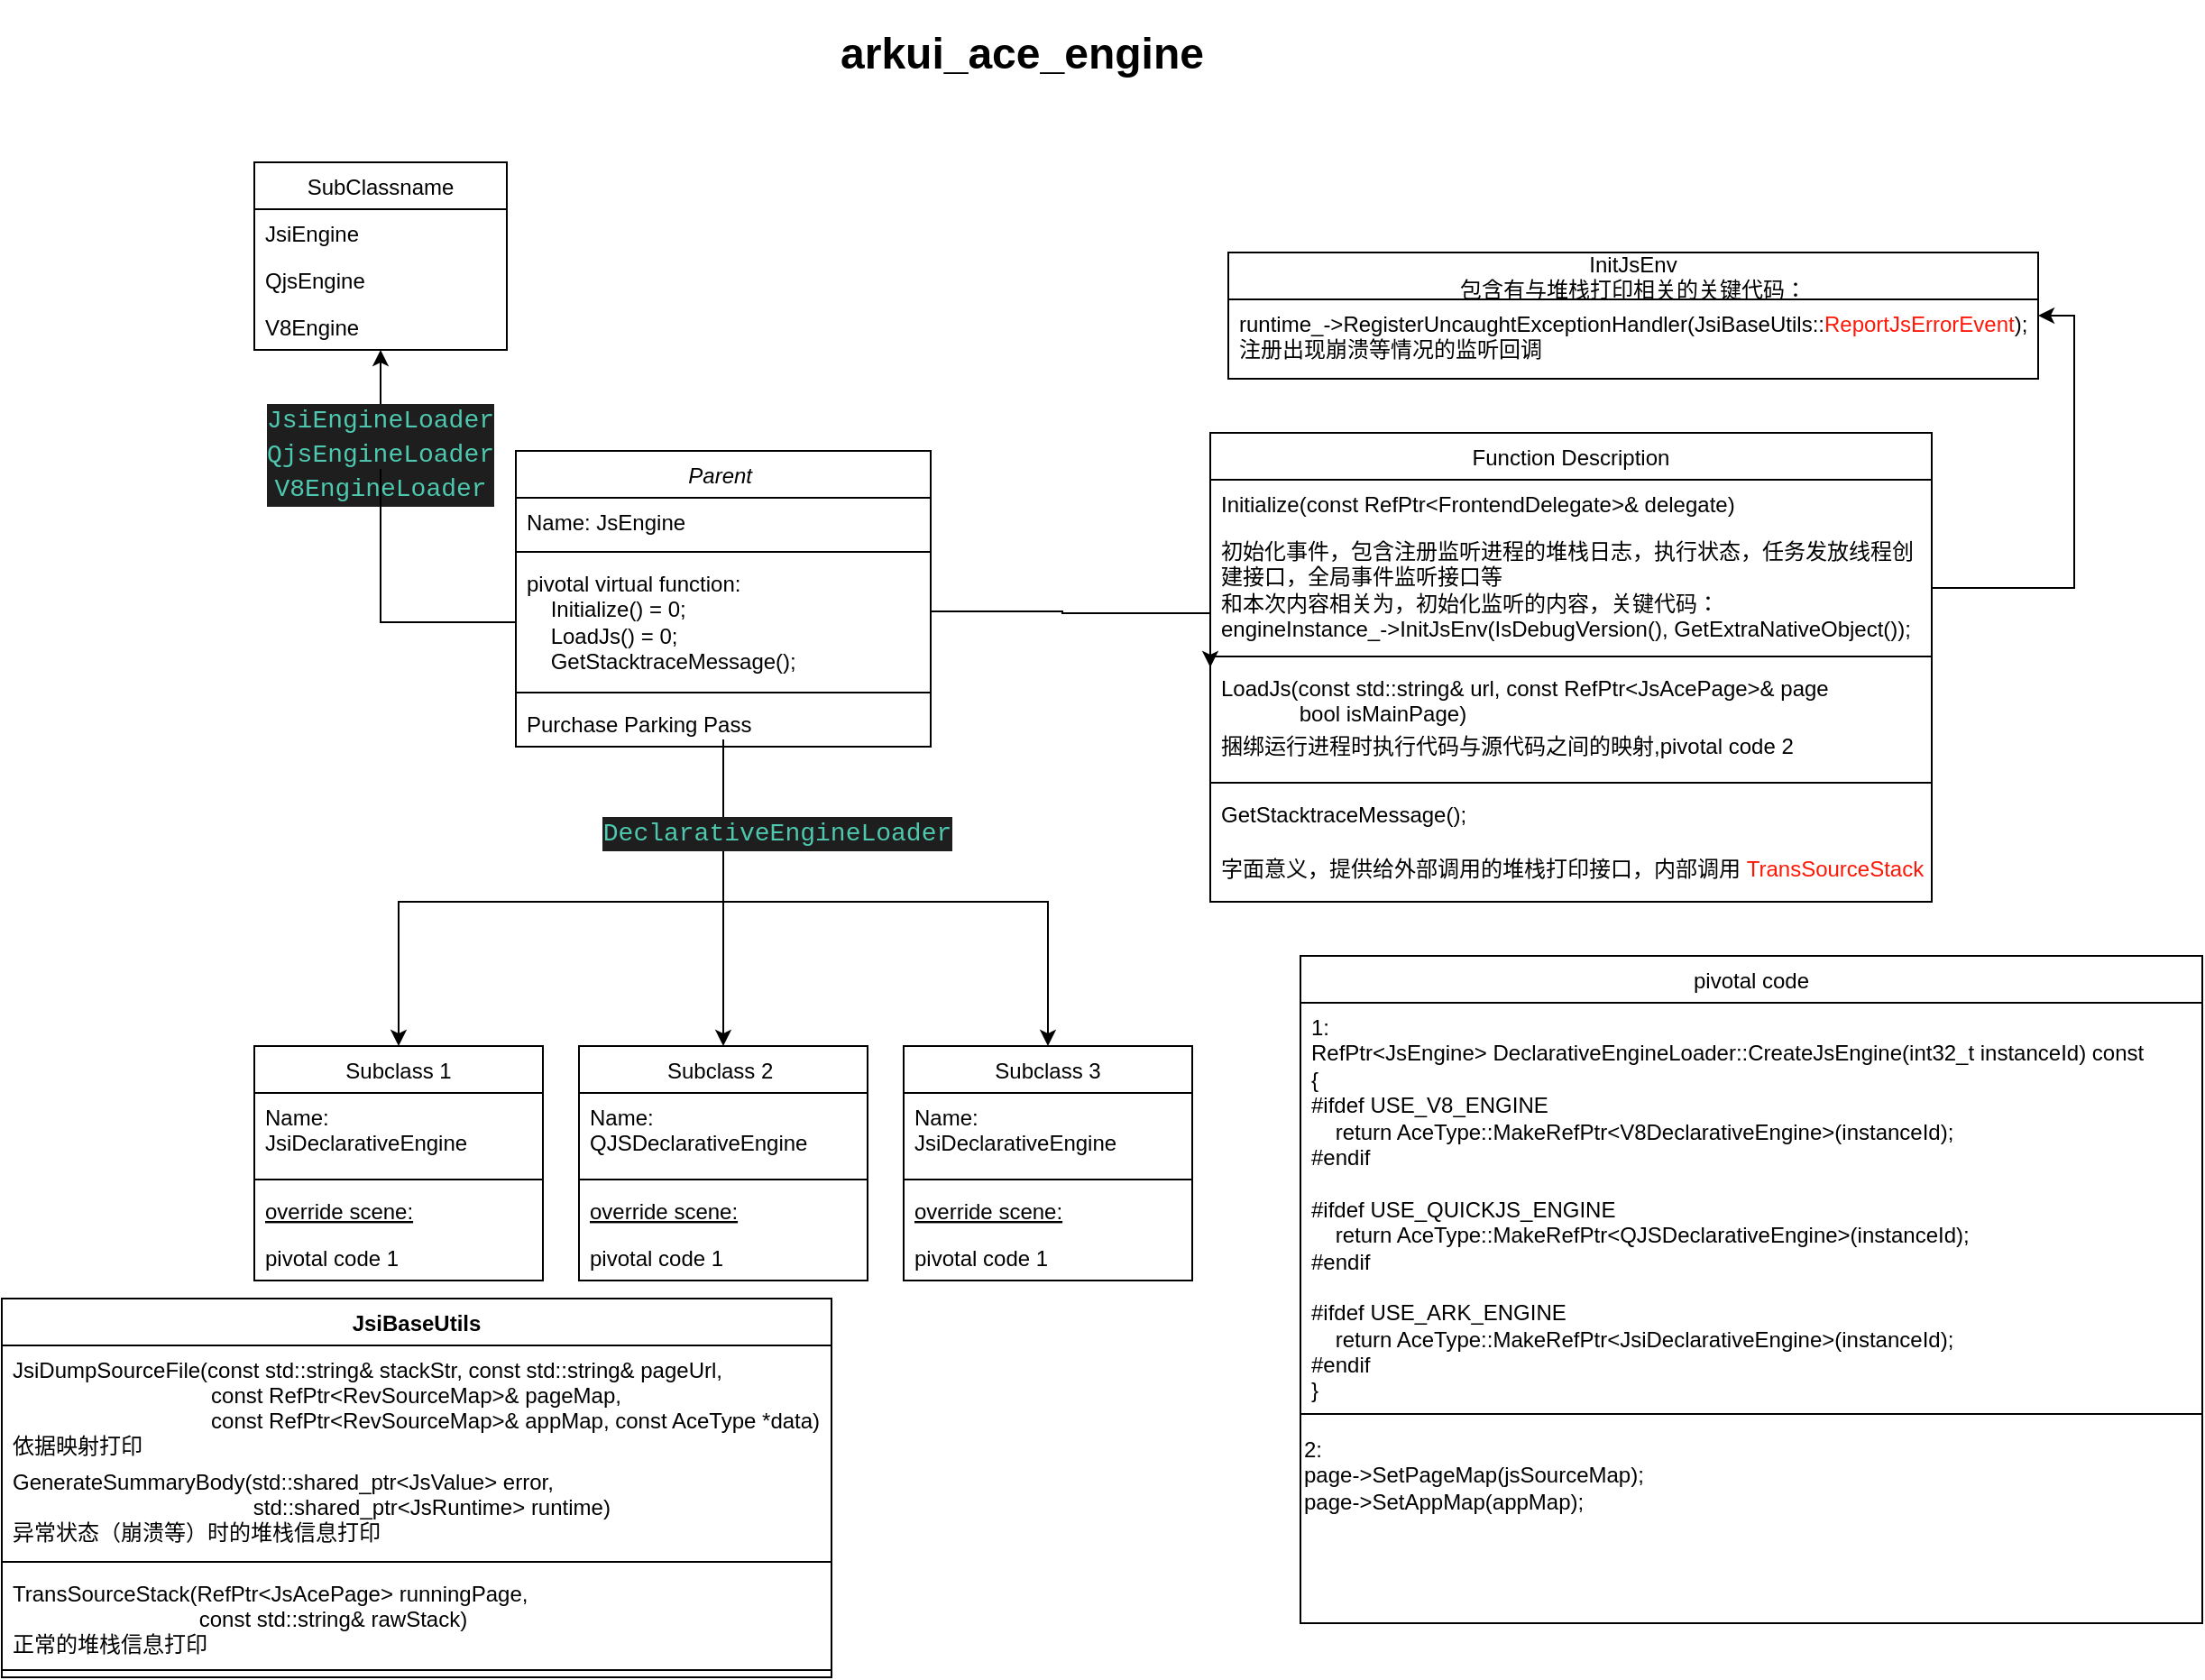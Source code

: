 <mxfile version="20.1.2" type="github" pages="2">
  <diagram id="C5RBs43oDa-KdzZeNtuy" name="Page-1">
    <mxGraphModel dx="1360" dy="802" grid="1" gridSize="10" guides="1" tooltips="1" connect="1" arrows="1" fold="1" page="1" pageScale="1" pageWidth="827" pageHeight="1169" background="none" math="0" shadow="0">
      <root>
        <mxCell id="WIyWlLk6GJQsqaUBKTNV-0" />
        <mxCell id="WIyWlLk6GJQsqaUBKTNV-1" parent="WIyWlLk6GJQsqaUBKTNV-0" />
        <mxCell id="IO2iFSCvqAnWVY3sA_fM-19" style="edgeStyle=orthogonalEdgeStyle;rounded=0;orthogonalLoop=1;jettySize=auto;html=1;exitX=0.5;exitY=1;exitDx=0;exitDy=0;" parent="WIyWlLk6GJQsqaUBKTNV-1" source="zkfFHV4jXpPFQw0GAbJ--0" target="IO2iFSCvqAnWVY3sA_fM-6" edge="1">
          <mxGeometry relative="1" as="geometry">
            <Array as="points">
              <mxPoint x="440" y="630" />
            </Array>
          </mxGeometry>
        </mxCell>
        <mxCell id="IO2iFSCvqAnWVY3sA_fM-20" style="edgeStyle=orthogonalEdgeStyle;rounded=0;orthogonalLoop=1;jettySize=auto;html=1;exitX=0.5;exitY=1;exitDx=0;exitDy=0;entryX=0.5;entryY=0;entryDx=0;entryDy=0;" parent="WIyWlLk6GJQsqaUBKTNV-1" source="zkfFHV4jXpPFQw0GAbJ--0" target="IO2iFSCvqAnWVY3sA_fM-12" edge="1">
          <mxGeometry relative="1" as="geometry">
            <Array as="points">
              <mxPoint x="440" y="720" />
              <mxPoint x="620" y="720" />
            </Array>
          </mxGeometry>
        </mxCell>
        <mxCell id="IO2iFSCvqAnWVY3sA_fM-38" style="edgeStyle=orthogonalEdgeStyle;rounded=0;orthogonalLoop=1;jettySize=auto;html=1;exitX=0.5;exitY=1;exitDx=0;exitDy=0;" parent="WIyWlLk6GJQsqaUBKTNV-1" source="zkfFHV4jXpPFQw0GAbJ--0" target="IO2iFSCvqAnWVY3sA_fM-0" edge="1">
          <mxGeometry relative="1" as="geometry">
            <Array as="points">
              <mxPoint x="440" y="720" />
              <mxPoint x="260" y="720" />
            </Array>
          </mxGeometry>
        </mxCell>
        <mxCell id="zkfFHV4jXpPFQw0GAbJ--0" value="Parent " style="swimlane;fontStyle=2;align=center;verticalAlign=top;childLayout=stackLayout;horizontal=1;startSize=26;horizontalStack=0;resizeParent=1;resizeLast=0;collapsible=1;marginBottom=0;rounded=0;shadow=0;strokeWidth=1;" parent="WIyWlLk6GJQsqaUBKTNV-1" vertex="1">
          <mxGeometry x="325" y="470" width="230" height="164" as="geometry">
            <mxRectangle x="230" y="140" width="160" height="26" as="alternateBounds" />
          </mxGeometry>
        </mxCell>
        <mxCell id="zkfFHV4jXpPFQw0GAbJ--1" value="Name: JsEngine" style="text;align=left;verticalAlign=top;spacingLeft=4;spacingRight=4;overflow=hidden;rotatable=0;points=[[0,0.5],[1,0.5]];portConstraint=eastwest;" parent="zkfFHV4jXpPFQw0GAbJ--0" vertex="1">
          <mxGeometry y="26" width="230" height="26" as="geometry" />
        </mxCell>
        <mxCell id="IO2iFSCvqAnWVY3sA_fM-24" value="" style="line;html=1;strokeWidth=1;align=left;verticalAlign=middle;spacingTop=-1;spacingLeft=3;spacingRight=3;rotatable=0;labelPosition=right;points=[];portConstraint=eastwest;" parent="zkfFHV4jXpPFQw0GAbJ--0" vertex="1">
          <mxGeometry y="52" width="230" height="8" as="geometry" />
        </mxCell>
        <mxCell id="zkfFHV4jXpPFQw0GAbJ--2" value="pivotal virtual function:&lt;br&gt;&amp;nbsp;&amp;nbsp;&amp;nbsp;&amp;nbsp;Initialize() = 0;&lt;br&gt;&amp;nbsp;&amp;nbsp;&amp;nbsp;&amp;nbsp;LoadJs() = 0;&lt;br&gt;&amp;nbsp; &amp;nbsp; GetStacktraceMessage();" style="text;align=left;verticalAlign=top;spacingLeft=4;spacingRight=4;overflow=hidden;rotatable=0;points=[[0,0.5],[1,0.5]];portConstraint=eastwest;rounded=0;shadow=0;html=1;" parent="zkfFHV4jXpPFQw0GAbJ--0" vertex="1">
          <mxGeometry y="60" width="230" height="70" as="geometry" />
        </mxCell>
        <mxCell id="zkfFHV4jXpPFQw0GAbJ--4" value="" style="line;html=1;strokeWidth=1;align=left;verticalAlign=middle;spacingTop=-1;spacingLeft=3;spacingRight=3;rotatable=0;labelPosition=right;points=[];portConstraint=eastwest;" parent="zkfFHV4jXpPFQw0GAbJ--0" vertex="1">
          <mxGeometry y="130" width="230" height="8" as="geometry" />
        </mxCell>
        <mxCell id="zkfFHV4jXpPFQw0GAbJ--5" value="Purchase Parking Pass" style="text;align=left;verticalAlign=top;spacingLeft=4;spacingRight=4;overflow=hidden;rotatable=0;points=[[0,0.5],[1,0.5]];portConstraint=eastwest;" parent="zkfFHV4jXpPFQw0GAbJ--0" vertex="1">
          <mxGeometry y="138" width="230" height="26" as="geometry" />
        </mxCell>
        <mxCell id="zkfFHV4jXpPFQw0GAbJ--13" value="pivotal code" style="swimlane;fontStyle=0;align=center;verticalAlign=top;childLayout=stackLayout;horizontal=1;startSize=26;horizontalStack=0;resizeParent=1;resizeLast=0;collapsible=1;marginBottom=0;rounded=0;shadow=0;strokeWidth=1;" parent="WIyWlLk6GJQsqaUBKTNV-1" vertex="1">
          <mxGeometry x="760" y="750" width="500" height="370" as="geometry">
            <mxRectangle x="340" y="380" width="170" height="26" as="alternateBounds" />
          </mxGeometry>
        </mxCell>
        <mxCell id="IO2iFSCvqAnWVY3sA_fM-40" value="1:&lt;br&gt;&lt;div&gt;RefPtr&amp;lt;JsEngine&amp;gt; DeclarativeEngineLoader::CreateJsEngine(int32_t instanceId) const&lt;/div&gt;&lt;div&gt;{&lt;/div&gt;&lt;div&gt;#ifdef USE_V8_ENGINE&lt;/div&gt;&lt;div&gt;&amp;nbsp; &amp;nbsp; return AceType::MakeRefPtr&amp;lt;V8DeclarativeEngine&amp;gt;(instanceId);&lt;/div&gt;&lt;div&gt;#endif&lt;/div&gt;&lt;div&gt;&lt;br&gt;&lt;/div&gt;&lt;div&gt;#ifdef USE_QUICKJS_ENGINE&lt;/div&gt;&lt;div&gt;&amp;nbsp; &amp;nbsp; return AceType::MakeRefPtr&amp;lt;QJSDeclarativeEngine&amp;gt;(instanceId);&lt;/div&gt;&lt;div&gt;#endif&lt;/div&gt;&lt;div&gt;&lt;br&gt;&lt;/div&gt;&lt;div&gt;#ifdef USE_ARK_ENGINE&lt;/div&gt;&lt;div&gt;&amp;nbsp; &amp;nbsp; return AceType::MakeRefPtr&amp;lt;JsiDeclarativeEngine&amp;gt;(instanceId);&lt;/div&gt;&lt;div&gt;#endif&lt;/div&gt;&lt;div&gt;}&lt;/div&gt;" style="text;align=left;verticalAlign=top;spacingLeft=4;spacingRight=4;overflow=hidden;rotatable=0;points=[[0,0.5],[1,0.5]];portConstraint=eastwest;labelBorderColor=none;whiteSpace=wrap;html=1;" parent="zkfFHV4jXpPFQw0GAbJ--13" vertex="1">
          <mxGeometry y="26" width="500" height="224" as="geometry" />
        </mxCell>
        <mxCell id="zkfFHV4jXpPFQw0GAbJ--15" value="" style="line;html=1;strokeWidth=1;align=left;verticalAlign=middle;spacingTop=-1;spacingLeft=3;spacingRight=3;rotatable=0;labelPosition=right;points=[];portConstraint=eastwest;" parent="zkfFHV4jXpPFQw0GAbJ--13" vertex="1">
          <mxGeometry y="250" width="500" height="8" as="geometry" />
        </mxCell>
        <mxCell id="MEmFjFD-LDoa6DUwcWKF-1" value="&lt;div style=&quot;&quot;&gt;&lt;div&gt;2:&lt;/div&gt;&lt;div&gt;page-&amp;gt;SetPageMap(jsSourceMap);&lt;/div&gt;&lt;div&gt;page-&amp;gt;SetAppMap(appMap);&lt;/div&gt;&lt;/div&gt;" style="text;html=1;align=left;verticalAlign=middle;resizable=0;points=[];autosize=1;strokeColor=none;fillColor=none;" parent="zkfFHV4jXpPFQw0GAbJ--13" vertex="1">
          <mxGeometry y="258" width="500" height="60" as="geometry" />
        </mxCell>
        <mxCell id="zkfFHV4jXpPFQw0GAbJ--17" value="Function Description" style="swimlane;fontStyle=0;align=center;verticalAlign=top;childLayout=stackLayout;horizontal=1;startSize=26;horizontalStack=0;resizeParent=1;resizeLast=0;collapsible=1;marginBottom=0;rounded=0;shadow=0;strokeWidth=1;" parent="WIyWlLk6GJQsqaUBKTNV-1" vertex="1">
          <mxGeometry x="710" y="460" width="400" height="260" as="geometry">
            <mxRectangle x="560" y="470" width="160" height="26" as="alternateBounds" />
          </mxGeometry>
        </mxCell>
        <mxCell id="zkfFHV4jXpPFQw0GAbJ--19" value="Initialize(const RefPtr&lt;FrontendDelegate&gt;&amp; delegate)" style="text;align=left;verticalAlign=top;spacingLeft=4;spacingRight=4;overflow=hidden;rotatable=0;points=[[0,0.5],[1,0.5]];portConstraint=eastwest;rounded=0;shadow=0;html=0;" parent="zkfFHV4jXpPFQw0GAbJ--17" vertex="1">
          <mxGeometry y="26" width="400" height="26" as="geometry" />
        </mxCell>
        <mxCell id="zkfFHV4jXpPFQw0GAbJ--20" value="初始化事件，包含注册监听进程的堆栈日志，执行状态，任务发放线程创建接口，全局事件监听接口等&#xa;和本次内容相关为，初始化监听的内容，关键代码：&#xa;engineInstance_-&gt;InitJsEnv(IsDebugVersion(), GetExtraNativeObject());" style="text;align=left;verticalAlign=top;spacingLeft=4;spacingRight=4;overflow=hidden;rotatable=0;points=[[0,0.5],[1,0.5]];portConstraint=eastwest;rounded=0;shadow=0;html=0;whiteSpace=wrap;" parent="zkfFHV4jXpPFQw0GAbJ--17" vertex="1">
          <mxGeometry y="52" width="400" height="68" as="geometry" />
        </mxCell>
        <mxCell id="zkfFHV4jXpPFQw0GAbJ--23" value="" style="line;html=1;strokeWidth=1;align=left;verticalAlign=middle;spacingTop=-1;spacingLeft=3;spacingRight=3;rotatable=0;labelPosition=right;points=[];portConstraint=eastwest;" parent="zkfFHV4jXpPFQw0GAbJ--17" vertex="1">
          <mxGeometry y="120" width="400" height="8" as="geometry" />
        </mxCell>
        <mxCell id="zkfFHV4jXpPFQw0GAbJ--24" value="LoadJs(const std::string&amp; url, const RefPtr&lt;JsAcePage&gt;&amp; page&#xa;             bool isMainPage)" style="text;align=left;verticalAlign=top;spacingLeft=4;spacingRight=4;overflow=hidden;rotatable=0;points=[[0,0.5],[1,0.5]];portConstraint=eastwest;whiteSpace=wrap;" parent="zkfFHV4jXpPFQw0GAbJ--17" vertex="1">
          <mxGeometry y="128" width="400" height="32" as="geometry" />
        </mxCell>
        <mxCell id="zkfFHV4jXpPFQw0GAbJ--25" value="捆绑运行进程时执行代码与源代码之间的映射,pivotal code 2" style="text;align=left;verticalAlign=top;spacingLeft=4;spacingRight=4;overflow=hidden;rotatable=0;points=[[0,0.5],[1,0.5]];portConstraint=eastwest;" parent="zkfFHV4jXpPFQw0GAbJ--17" vertex="1">
          <mxGeometry y="160" width="400" height="30" as="geometry" />
        </mxCell>
        <mxCell id="IO2iFSCvqAnWVY3sA_fM-64" value="" style="line;html=1;strokeWidth=1;align=left;verticalAlign=middle;spacingTop=-1;spacingLeft=3;spacingRight=3;rotatable=0;labelPosition=right;points=[];portConstraint=eastwest;" parent="zkfFHV4jXpPFQw0GAbJ--17" vertex="1">
          <mxGeometry y="190" width="400" height="8" as="geometry" />
        </mxCell>
        <mxCell id="IO2iFSCvqAnWVY3sA_fM-66" value="GetStacktraceMessage();" style="text;align=left;verticalAlign=top;spacingLeft=4;spacingRight=4;overflow=hidden;rotatable=0;points=[[0,0.5],[1,0.5]];portConstraint=eastwest;" parent="zkfFHV4jXpPFQw0GAbJ--17" vertex="1">
          <mxGeometry y="198" width="400" height="30" as="geometry" />
        </mxCell>
        <mxCell id="IO2iFSCvqAnWVY3sA_fM-65" value="&lt;span style=&quot;color: rgb(0, 0, 0);&quot;&gt;字面意义，提供给外部调用的堆栈打印接口，内部调用&amp;nbsp;&lt;/span&gt;TransSourceStack" style="text;align=left;verticalAlign=top;spacingLeft=4;spacingRight=4;overflow=hidden;rotatable=0;points=[[0,0.5],[1,0.5]];portConstraint=eastwest;whiteSpace=wrap;fontColor=#FF1605;html=1;" parent="zkfFHV4jXpPFQw0GAbJ--17" vertex="1">
          <mxGeometry y="228" width="400" height="32" as="geometry" />
        </mxCell>
        <mxCell id="IO2iFSCvqAnWVY3sA_fM-0" value="Subclass 1" style="swimlane;fontStyle=0;align=center;verticalAlign=top;childLayout=stackLayout;horizontal=1;startSize=26;horizontalStack=0;resizeParent=1;resizeLast=0;collapsible=1;marginBottom=0;rounded=0;shadow=0;strokeWidth=1;" parent="WIyWlLk6GJQsqaUBKTNV-1" vertex="1">
          <mxGeometry x="180" y="800" width="160" height="130" as="geometry">
            <mxRectangle x="130" y="380" width="160" height="26" as="alternateBounds" />
          </mxGeometry>
        </mxCell>
        <mxCell id="IO2iFSCvqAnWVY3sA_fM-1" value="Name:&amp;nbsp;&lt;br&gt;JsiDeclarativeEngine" style="text;align=left;verticalAlign=top;spacingLeft=4;spacingRight=4;overflow=hidden;rotatable=0;points=[[0,0.5],[1,0.5]];portConstraint=eastwest;labelBorderColor=none;whiteSpace=wrap;html=1;" parent="IO2iFSCvqAnWVY3sA_fM-0" vertex="1">
          <mxGeometry y="26" width="160" height="44" as="geometry" />
        </mxCell>
        <mxCell id="IO2iFSCvqAnWVY3sA_fM-3" value="" style="line;html=1;strokeWidth=1;align=left;verticalAlign=middle;spacingTop=-1;spacingLeft=3;spacingRight=3;rotatable=0;labelPosition=right;points=[];portConstraint=eastwest;" parent="IO2iFSCvqAnWVY3sA_fM-0" vertex="1">
          <mxGeometry y="70" width="160" height="8" as="geometry" />
        </mxCell>
        <mxCell id="IO2iFSCvqAnWVY3sA_fM-4" value="override scene:" style="text;align=left;verticalAlign=top;spacingLeft=4;spacingRight=4;overflow=hidden;rotatable=0;points=[[0,0.5],[1,0.5]];portConstraint=eastwest;fontStyle=4" parent="IO2iFSCvqAnWVY3sA_fM-0" vertex="1">
          <mxGeometry y="78" width="160" height="26" as="geometry" />
        </mxCell>
        <mxCell id="IO2iFSCvqAnWVY3sA_fM-5" value="pivotal code 1" style="text;align=left;verticalAlign=top;spacingLeft=4;spacingRight=4;overflow=hidden;rotatable=0;points=[[0,0.5],[1,0.5]];portConstraint=eastwest;" parent="IO2iFSCvqAnWVY3sA_fM-0" vertex="1">
          <mxGeometry y="104" width="160" height="26" as="geometry" />
        </mxCell>
        <mxCell id="IO2iFSCvqAnWVY3sA_fM-6" value="Subclass 2 " style="swimlane;fontStyle=0;align=center;verticalAlign=top;childLayout=stackLayout;horizontal=1;startSize=26;horizontalStack=0;resizeParent=1;resizeLast=0;collapsible=1;marginBottom=0;rounded=0;shadow=0;strokeWidth=1;" parent="WIyWlLk6GJQsqaUBKTNV-1" vertex="1">
          <mxGeometry x="360" y="800" width="160" height="130" as="geometry">
            <mxRectangle x="130" y="380" width="160" height="26" as="alternateBounds" />
          </mxGeometry>
        </mxCell>
        <mxCell id="IO2iFSCvqAnWVY3sA_fM-7" value="Name:&lt;br&gt;QJSDeclarativeEngine" style="text;align=left;verticalAlign=top;spacingLeft=4;spacingRight=4;overflow=hidden;rotatable=0;points=[[0,0.5],[1,0.5]];portConstraint=eastwest;whiteSpace=wrap;labelBorderColor=none;html=1;labelBackgroundColor=none;" parent="IO2iFSCvqAnWVY3sA_fM-6" vertex="1">
          <mxGeometry y="26" width="160" height="44" as="geometry" />
        </mxCell>
        <mxCell id="IO2iFSCvqAnWVY3sA_fM-9" value="" style="line;html=1;strokeWidth=1;align=left;verticalAlign=middle;spacingTop=-1;spacingLeft=3;spacingRight=3;rotatable=0;labelPosition=right;points=[];portConstraint=eastwest;" parent="IO2iFSCvqAnWVY3sA_fM-6" vertex="1">
          <mxGeometry y="70" width="160" height="8" as="geometry" />
        </mxCell>
        <mxCell id="IO2iFSCvqAnWVY3sA_fM-25" value="override scene:" style="text;align=left;verticalAlign=top;spacingLeft=4;spacingRight=4;overflow=hidden;rotatable=0;points=[[0,0.5],[1,0.5]];portConstraint=eastwest;fontStyle=4" parent="IO2iFSCvqAnWVY3sA_fM-6" vertex="1">
          <mxGeometry y="78" width="160" height="26" as="geometry" />
        </mxCell>
        <mxCell id="IO2iFSCvqAnWVY3sA_fM-36" value="pivotal code 1" style="text;align=left;verticalAlign=top;spacingLeft=4;spacingRight=4;overflow=hidden;rotatable=0;points=[[0,0.5],[1,0.5]];portConstraint=eastwest;" parent="IO2iFSCvqAnWVY3sA_fM-6" vertex="1">
          <mxGeometry y="104" width="160" height="26" as="geometry" />
        </mxCell>
        <mxCell id="IO2iFSCvqAnWVY3sA_fM-12" value="Subclass 3" style="swimlane;fontStyle=0;align=center;verticalAlign=top;childLayout=stackLayout;horizontal=1;startSize=26;horizontalStack=0;resizeParent=1;resizeLast=0;collapsible=1;marginBottom=0;rounded=0;shadow=0;strokeWidth=1;" parent="WIyWlLk6GJQsqaUBKTNV-1" vertex="1">
          <mxGeometry x="540" y="800" width="160" height="130" as="geometry">
            <mxRectangle x="130" y="380" width="160" height="26" as="alternateBounds" />
          </mxGeometry>
        </mxCell>
        <mxCell id="IO2iFSCvqAnWVY3sA_fM-23" value="Name:&lt;br&gt;JsiDeclarativeEngine" style="text;align=left;verticalAlign=top;spacingLeft=4;spacingRight=4;overflow=hidden;rotatable=0;points=[[0,0.5],[1,0.5]];portConstraint=eastwest;whiteSpace=wrap;labelBorderColor=none;labelBackgroundColor=none;html=1;" parent="IO2iFSCvqAnWVY3sA_fM-12" vertex="1">
          <mxGeometry y="26" width="160" height="44" as="geometry" />
        </mxCell>
        <mxCell id="IO2iFSCvqAnWVY3sA_fM-15" value="" style="line;html=1;strokeWidth=1;align=left;verticalAlign=middle;spacingTop=-1;spacingLeft=3;spacingRight=3;rotatable=0;labelPosition=right;points=[];portConstraint=eastwest;" parent="IO2iFSCvqAnWVY3sA_fM-12" vertex="1">
          <mxGeometry y="70" width="160" height="8" as="geometry" />
        </mxCell>
        <mxCell id="IO2iFSCvqAnWVY3sA_fM-26" value="override scene:" style="text;align=left;verticalAlign=top;spacingLeft=4;spacingRight=4;overflow=hidden;rotatable=0;points=[[0,0.5],[1,0.5]];portConstraint=eastwest;fontStyle=4" parent="IO2iFSCvqAnWVY3sA_fM-12" vertex="1">
          <mxGeometry y="78" width="160" height="26" as="geometry" />
        </mxCell>
        <mxCell id="IO2iFSCvqAnWVY3sA_fM-37" value="pivotal code 1" style="text;align=left;verticalAlign=top;spacingLeft=4;spacingRight=4;overflow=hidden;rotatable=0;points=[[0,0.5],[1,0.5]];portConstraint=eastwest;" parent="IO2iFSCvqAnWVY3sA_fM-12" vertex="1">
          <mxGeometry y="104" width="160" height="26" as="geometry" />
        </mxCell>
        <mxCell id="IO2iFSCvqAnWVY3sA_fM-22" style="edgeStyle=orthogonalEdgeStyle;rounded=0;orthogonalLoop=1;jettySize=auto;html=1;exitX=1;exitY=0.5;exitDx=0;exitDy=0;entryX=0;entryY=0.5;entryDx=0;entryDy=0;" parent="WIyWlLk6GJQsqaUBKTNV-1" source="zkfFHV4jXpPFQw0GAbJ--2" target="zkfFHV4jXpPFQw0GAbJ--17" edge="1">
          <mxGeometry relative="1" as="geometry">
            <mxPoint x="700" y="590" as="targetPoint" />
            <Array as="points">
              <mxPoint x="628" y="559" />
              <mxPoint x="700" y="560" />
            </Array>
          </mxGeometry>
        </mxCell>
        <mxCell id="IO2iFSCvqAnWVY3sA_fM-30" value="&lt;div style=&quot;color: rgb(212, 212, 212); background-color: rgb(30, 30, 30); font-family: Consolas, &amp;quot;Courier New&amp;quot;, monospace; font-size: 14px; line-height: 19px;&quot;&gt;&lt;span style=&quot;color: #4ec9b0;&quot;&gt;DeclarativeEngineLoader&lt;/span&gt;&lt;/div&gt;" style="text;html=1;strokeColor=none;fillColor=none;align=center;verticalAlign=middle;whiteSpace=wrap;rounded=0;labelBackgroundColor=none;labelBorderColor=none;" parent="WIyWlLk6GJQsqaUBKTNV-1" vertex="1">
          <mxGeometry x="440" y="667" width="60" height="30" as="geometry" />
        </mxCell>
        <mxCell id="IO2iFSCvqAnWVY3sA_fM-33" style="edgeStyle=orthogonalEdgeStyle;rounded=0;orthogonalLoop=1;jettySize=auto;html=1;exitX=0;exitY=0.5;exitDx=0;exitDy=0;entryX=0.5;entryY=1;entryDx=0;entryDy=0;startArrow=none;" parent="WIyWlLk6GJQsqaUBKTNV-1" source="IO2iFSCvqAnWVY3sA_fM-35" target="IO2iFSCvqAnWVY3sA_fM-53" edge="1">
          <mxGeometry relative="1" as="geometry">
            <mxPoint x="260" y="330" as="targetPoint" />
            <Array as="points">
              <mxPoint x="250" y="445" />
            </Array>
          </mxGeometry>
        </mxCell>
        <mxCell id="IO2iFSCvqAnWVY3sA_fM-45" value="InitJsEnv&#xa;包含有与堆栈打印相关的关键代码：" style="swimlane;fontStyle=0;childLayout=stackLayout;horizontal=1;startSize=26;fillColor=none;horizontalStack=0;resizeParent=1;resizeParentMax=0;resizeLast=0;collapsible=1;marginBottom=0;fontFamily=Helvetica;fontSize=12;fontColor=#000000;" parent="WIyWlLk6GJQsqaUBKTNV-1" vertex="1">
          <mxGeometry x="720" y="360" width="449" height="70" as="geometry" />
        </mxCell>
        <mxCell id="IO2iFSCvqAnWVY3sA_fM-46" value="runtime_-&amp;gt;RegisterUncaughtExceptionHandler(JsiBaseUtils::&lt;font color=&quot;#ff1808&quot;&gt;ReportJsErrorEvent&lt;/font&gt;);&lt;br&gt;注册出现崩溃等情况的监听回调" style="text;strokeColor=none;fillColor=none;align=left;verticalAlign=top;spacingLeft=4;spacingRight=4;overflow=hidden;rotatable=0;points=[[0,0.5],[1,0.5]];portConstraint=eastwest;fontFamily=Helvetica;fontSize=12;fontColor=#000000;whiteSpace=wrap;html=1;" parent="IO2iFSCvqAnWVY3sA_fM-45" vertex="1">
          <mxGeometry y="26" width="449" height="44" as="geometry" />
        </mxCell>
        <mxCell id="IO2iFSCvqAnWVY3sA_fM-51" style="edgeStyle=orthogonalEdgeStyle;rounded=0;orthogonalLoop=1;jettySize=auto;html=1;exitX=1;exitY=0.5;exitDx=0;exitDy=0;entryX=1;entryY=0.5;entryDx=0;entryDy=0;fontFamily=Helvetica;fontSize=12;fontColor=#000000;startSize=26;" parent="WIyWlLk6GJQsqaUBKTNV-1" source="zkfFHV4jXpPFQw0GAbJ--20" target="IO2iFSCvqAnWVY3sA_fM-45" edge="1">
          <mxGeometry relative="1" as="geometry" />
        </mxCell>
        <mxCell id="IO2iFSCvqAnWVY3sA_fM-53" value="SubClassname" style="swimlane;fontStyle=0;childLayout=stackLayout;horizontal=1;startSize=26;fillColor=none;horizontalStack=0;resizeParent=1;resizeParentMax=0;resizeLast=0;collapsible=1;marginBottom=0;fontFamily=Helvetica;fontSize=12;fontColor=#000000;" parent="WIyWlLk6GJQsqaUBKTNV-1" vertex="1">
          <mxGeometry x="180" y="310" width="140" height="104" as="geometry">
            <mxRectangle x="30" y="310" width="100" height="30" as="alternateBounds" />
          </mxGeometry>
        </mxCell>
        <mxCell id="IO2iFSCvqAnWVY3sA_fM-54" value="JsiEngine" style="text;strokeColor=none;fillColor=none;align=left;verticalAlign=top;spacingLeft=4;spacingRight=4;overflow=hidden;rotatable=0;points=[[0,0.5],[1,0.5]];portConstraint=eastwest;fontFamily=Helvetica;fontSize=12;fontColor=#000000;" parent="IO2iFSCvqAnWVY3sA_fM-53" vertex="1">
          <mxGeometry y="26" width="140" height="26" as="geometry" />
        </mxCell>
        <mxCell id="IO2iFSCvqAnWVY3sA_fM-55" value="QjsEngine" style="text;strokeColor=none;fillColor=none;align=left;verticalAlign=top;spacingLeft=4;spacingRight=4;overflow=hidden;rotatable=0;points=[[0,0.5],[1,0.5]];portConstraint=eastwest;fontFamily=Helvetica;fontSize=12;fontColor=#000000;" parent="IO2iFSCvqAnWVY3sA_fM-53" vertex="1">
          <mxGeometry y="52" width="140" height="26" as="geometry" />
        </mxCell>
        <mxCell id="IO2iFSCvqAnWVY3sA_fM-56" value="V8Engine" style="text;strokeColor=none;fillColor=none;align=left;verticalAlign=top;spacingLeft=4;spacingRight=4;overflow=hidden;rotatable=0;points=[[0,0.5],[1,0.5]];portConstraint=eastwest;fontFamily=Helvetica;fontSize=12;fontColor=#000000;" parent="IO2iFSCvqAnWVY3sA_fM-53" vertex="1">
          <mxGeometry y="78" width="140" height="26" as="geometry" />
        </mxCell>
        <mxCell id="IO2iFSCvqAnWVY3sA_fM-35" value="&lt;br&gt;&lt;div style=&quot;color: rgb(212, 212, 212); background-color: rgb(30, 30, 30); font-family: Consolas, &amp;quot;Courier New&amp;quot;, monospace; font-weight: normal; font-size: 14px; line-height: 19px;&quot;&gt;&lt;div&gt;&lt;span style=&quot;color: #4ec9b0;&quot;&gt;JsiEngineLoader&lt;/span&gt;&lt;/div&gt;&lt;/div&gt;&lt;div style=&quot;color: rgb(212, 212, 212); background-color: rgb(30, 30, 30); font-family: Consolas, &amp;quot;Courier New&amp;quot;, monospace; font-size: 14px; line-height: 19px;&quot;&gt;&lt;span style=&quot;color: #4ec9b0;&quot;&gt;QjsEngineLoader&lt;/span&gt;&lt;/div&gt;&lt;div style=&quot;color: rgb(212, 212, 212); background-color: rgb(30, 30, 30); font-family: Consolas, &amp;quot;Courier New&amp;quot;, monospace; font-size: 14px; line-height: 19px;&quot;&gt;&lt;div style=&quot;line-height: 19px;&quot;&gt;&lt;span style=&quot;color: #4ec9b0;&quot;&gt;V8EngineLoader&lt;/span&gt;&lt;/div&gt;&lt;/div&gt;" style="text;html=1;strokeColor=none;fillColor=none;align=center;verticalAlign=middle;whiteSpace=wrap;rounded=0;labelBackgroundColor=none;labelBorderColor=none;" parent="WIyWlLk6GJQsqaUBKTNV-1" vertex="1">
          <mxGeometry x="220" y="450" width="60" height="30" as="geometry" />
        </mxCell>
        <mxCell id="IO2iFSCvqAnWVY3sA_fM-57" value="" style="edgeStyle=orthogonalEdgeStyle;rounded=0;orthogonalLoop=1;jettySize=auto;html=1;exitX=0;exitY=0.5;exitDx=0;exitDy=0;entryX=0.5;entryY=1;entryDx=0;entryDy=0;endArrow=none;" parent="WIyWlLk6GJQsqaUBKTNV-1" source="zkfFHV4jXpPFQw0GAbJ--2" target="IO2iFSCvqAnWVY3sA_fM-35" edge="1">
          <mxGeometry relative="1" as="geometry">
            <mxPoint x="240" y="294.0" as="targetPoint" />
            <mxPoint x="325" y="559" as="sourcePoint" />
          </mxGeometry>
        </mxCell>
        <mxCell id="IO2iFSCvqAnWVY3sA_fM-58" value="&lt;h1&gt;arkui_ace_engine&lt;br&gt;&lt;/h1&gt;" style="text;html=1;strokeColor=none;fillColor=none;spacing=5;spacingTop=-20;whiteSpace=wrap;overflow=hidden;rounded=0;fontFamily=Helvetica;fontSize=12;fontColor=#000000;" parent="WIyWlLk6GJQsqaUBKTNV-1" vertex="1">
          <mxGeometry x="500" y="230" width="220" height="40" as="geometry" />
        </mxCell>
        <mxCell id="IO2iFSCvqAnWVY3sA_fM-67" value="JsiBaseUtils" style="swimlane;fontStyle=1;align=center;verticalAlign=top;childLayout=stackLayout;horizontal=1;startSize=26;horizontalStack=0;resizeParent=1;resizeParentMax=0;resizeLast=0;collapsible=1;marginBottom=0;fontFamily=Helvetica;fontSize=12;fontColor=#000000;" parent="WIyWlLk6GJQsqaUBKTNV-1" vertex="1">
          <mxGeometry x="40" y="940" width="460" height="210" as="geometry" />
        </mxCell>
        <mxCell id="IO2iFSCvqAnWVY3sA_fM-70" value="JsiDumpSourceFile(const std::string&amp; stackStr, const std::string&amp; pageUrl, &#xa;                                 const RefPtr&lt;RevSourceMap&gt;&amp; pageMap,&#xa;                                 const RefPtr&lt;RevSourceMap&gt;&amp; appMap, const AceType *data)&#xa;依据映射打印" style="text;strokeColor=none;fillColor=none;align=left;verticalAlign=top;spacingLeft=4;spacingRight=4;overflow=hidden;rotatable=0;points=[[0,0.5],[1,0.5]];portConstraint=eastwest;fontFamily=Helvetica;fontSize=12;fontColor=#000000;" parent="IO2iFSCvqAnWVY3sA_fM-67" vertex="1">
          <mxGeometry y="26" width="460" height="62" as="geometry" />
        </mxCell>
        <mxCell id="IO2iFSCvqAnWVY3sA_fM-68" value="GenerateSummaryBody(std::shared_ptr&lt;JsValue&gt; error,&#xa;                                        std::shared_ptr&lt;JsRuntime&gt; runtime)&#xa;异常状态（崩溃等）时的堆栈信息打印" style="text;strokeColor=none;fillColor=none;align=left;verticalAlign=top;spacingLeft=4;spacingRight=4;overflow=hidden;rotatable=0;points=[[0,0.5],[1,0.5]];portConstraint=eastwest;fontFamily=Helvetica;fontSize=12;fontColor=#000000;" parent="IO2iFSCvqAnWVY3sA_fM-67" vertex="1">
          <mxGeometry y="88" width="460" height="54" as="geometry" />
        </mxCell>
        <mxCell id="IO2iFSCvqAnWVY3sA_fM-72" value="" style="line;strokeWidth=1;fillColor=none;align=left;verticalAlign=middle;spacingTop=-1;spacingLeft=3;spacingRight=3;rotatable=0;labelPosition=right;points=[];portConstraint=eastwest;fontFamily=Helvetica;fontSize=12;fontColor=#000000;" parent="IO2iFSCvqAnWVY3sA_fM-67" vertex="1">
          <mxGeometry y="142" width="460" height="8" as="geometry" />
        </mxCell>
        <mxCell id="IO2iFSCvqAnWVY3sA_fM-73" value="TransSourceStack(RefPtr&lt;JsAcePage&gt; runningPage,&#xa;                               const std::string&amp; rawStack)&#xa;正常的堆栈信息打印" style="text;strokeColor=none;fillColor=none;align=left;verticalAlign=top;spacingLeft=4;spacingRight=4;overflow=hidden;rotatable=0;points=[[0,0.5],[1,0.5]];portConstraint=eastwest;fontFamily=Helvetica;fontSize=12;fontColor=#000000;" parent="IO2iFSCvqAnWVY3sA_fM-67" vertex="1">
          <mxGeometry y="150" width="460" height="52" as="geometry" />
        </mxCell>
        <mxCell id="IO2iFSCvqAnWVY3sA_fM-69" value="" style="line;strokeWidth=1;fillColor=none;align=left;verticalAlign=middle;spacingTop=-1;spacingLeft=3;spacingRight=3;rotatable=0;labelPosition=right;points=[];portConstraint=eastwest;fontFamily=Helvetica;fontSize=12;fontColor=#000000;" parent="IO2iFSCvqAnWVY3sA_fM-67" vertex="1">
          <mxGeometry y="202" width="460" height="8" as="geometry" />
        </mxCell>
      </root>
    </mxGraphModel>
  </diagram>
  <diagram id="hDtbf-zA4DBISrhL9DiU" name="第 2 页">
    <mxGraphModel dx="2187" dy="802" grid="1" gridSize="10" guides="1" tooltips="1" connect="1" arrows="1" fold="1" page="1" pageScale="1" pageWidth="827" pageHeight="1169" math="0" shadow="0">
      <root>
        <mxCell id="0" />
        <mxCell id="1" parent="0" />
        <mxCell id="Zrdil0xcKAJzlIzVpnki-1" value="MainThread" style="swimlane;fontStyle=0;childLayout=stackLayout;horizontal=1;startSize=30;fillColor=none;horizontalStack=0;resizeParent=1;resizeParentMax=0;resizeLast=0;collapsible=1;marginBottom=0;" parent="1" vertex="1">
          <mxGeometry x="24" y="280" width="400" height="126" as="geometry" />
        </mxCell>
        <mxCell id="kwX6FUbtJQHW2YQrAjjA-1" value="pivotal virtual function:&lt;br&gt;&lt;span style=&quot;&quot;&gt; &lt;/span&gt;&lt;span style=&quot;white-space: pre;&quot;&gt; &lt;/span&gt;" style="text;align=left;verticalAlign=top;spacingLeft=4;spacingRight=4;overflow=hidden;rotatable=0;points=[[0,0.5],[1,0.5]];portConstraint=eastwest;rounded=0;shadow=0;html=1;" parent="Zrdil0xcKAJzlIzVpnki-1" vertex="1">
          <mxGeometry y="30" width="400" height="30" as="geometry" />
        </mxCell>
        <mxCell id="Zrdil0xcKAJzlIzVpnki-3" value="    HandleLaunchApplication(const AppLaunchData &amp;appLaunchData,&#xa;                                                    const Configuration &amp;config)" style="text;strokeColor=none;fillColor=none;align=left;verticalAlign=top;spacingLeft=4;spacingRight=4;overflow=hidden;rotatable=0;points=[[0,0.5],[1,0.5]];portConstraint=eastwest;" parent="Zrdil0xcKAJzlIzVpnki-1" vertex="1">
          <mxGeometry y="60" width="400" height="40" as="geometry" />
        </mxCell>
        <mxCell id="Zrdil0xcKAJzlIzVpnki-4" value="    HandleScheduleANRProcess()" style="text;strokeColor=none;fillColor=none;align=left;verticalAlign=top;spacingLeft=4;spacingRight=4;overflow=hidden;rotatable=0;points=[[0,0.5],[1,0.5]];portConstraint=eastwest;" parent="Zrdil0xcKAJzlIzVpnki-1" vertex="1">
          <mxGeometry y="100" width="400" height="26" as="geometry" />
        </mxCell>
        <mxCell id="uhYaOOTYZcCX7MPOTiqz-1" value="&lt;h1&gt;ability_ability_runtime&lt;br&gt;&lt;/h1&gt;" style="text;html=1;strokeColor=none;fillColor=none;spacing=5;spacingTop=-20;whiteSpace=wrap;overflow=hidden;rounded=0;fontFamily=Helvetica;fontSize=12;fontColor=#000000;" parent="1" vertex="1">
          <mxGeometry x="260" y="90" width="260" height="40" as="geometry" />
        </mxCell>
        <mxCell id="kwX6FUbtJQHW2YQrAjjA-23" value="NativeEngine（parent class）" style="swimlane;fontStyle=1;align=center;verticalAlign=top;childLayout=stackLayout;horizontal=1;startSize=26;horizontalStack=0;resizeParent=1;resizeParentMax=0;resizeLast=0;collapsible=1;marginBottom=0;" parent="1" vertex="1">
          <mxGeometry x="284" y="650" width="520" height="140" as="geometry" />
        </mxCell>
        <mxCell id="kwX6FUbtJQHW2YQrAjjA-24" value="+ field: &lt;font color=&quot;#ff1808&quot;&gt;arkui_napi &lt;/font&gt;（仓库名）" style="text;strokeColor=none;fillColor=none;align=left;verticalAlign=top;spacingLeft=4;spacingRight=4;overflow=hidden;rotatable=0;points=[[0,0.5],[1,0.5]];portConstraint=eastwest;html=1;" parent="kwX6FUbtJQHW2YQrAjjA-23" vertex="1">
          <mxGeometry y="26" width="520" height="26" as="geometry" />
        </mxCell>
        <mxCell id="kwX6FUbtJQHW2YQrAjjA-25" value="" style="line;strokeWidth=1;fillColor=none;align=left;verticalAlign=middle;spacingTop=-1;spacingLeft=3;spacingRight=3;rotatable=0;labelPosition=right;points=[];portConstraint=eastwest;" parent="kwX6FUbtJQHW2YQrAjjA-23" vertex="1">
          <mxGeometry y="52" width="520" height="8" as="geometry" />
        </mxCell>
        <mxCell id="kwX6FUbtJQHW2YQrAjjA-26" value="+ method(type): bool BuildJsStackTrace(std::string &amp;stackTraceStr)&#xa;                            // 内部给stackTraceStr传入堆栈message" style="text;strokeColor=none;fillColor=none;align=left;verticalAlign=top;spacingLeft=4;spacingRight=4;overflow=hidden;rotatable=0;points=[[0,0.5],[1,0.5]];portConstraint=eastwest;" parent="kwX6FUbtJQHW2YQrAjjA-23" vertex="1">
          <mxGeometry y="60" width="520" height="40" as="geometry" />
        </mxCell>
        <mxCell id="kwX6FUbtJQHW2YQrAjjA-29" value="+ method(type): void RegisterUncaughtExceptionHandler(UncaughtExceptionCallback callback)&#xa;                            // 注册监听异常情况的回调函数" style="text;strokeColor=none;fillColor=none;align=left;verticalAlign=top;spacingLeft=4;spacingRight=4;overflow=hidden;rotatable=0;points=[[0,0.5],[1,0.5]];portConstraint=eastwest;" parent="kwX6FUbtJQHW2YQrAjjA-23" vertex="1">
          <mxGeometry y="100" width="520" height="40" as="geometry" />
        </mxCell>
        <mxCell id="kwX6FUbtJQHW2YQrAjjA-31" style="edgeStyle=orthogonalEdgeStyle;rounded=0;orthogonalLoop=1;jettySize=auto;html=1;exitX=1;exitY=0.5;exitDx=0;exitDy=0;fontColor=#000000;" parent="1" source="Zrdil0xcKAJzlIzVpnki-3" target="kwX6FUbtJQHW2YQrAjjA-32" edge="1">
          <mxGeometry relative="1" as="geometry">
            <mxPoint x="644" y="470" as="targetPoint" />
          </mxGeometry>
        </mxCell>
        <mxCell id="kwX6FUbtJQHW2YQrAjjA-34" style="edgeStyle=orthogonalEdgeStyle;rounded=0;orthogonalLoop=1;jettySize=auto;html=1;exitX=1;exitY=0.5;exitDx=0;exitDy=0;entryX=1;entryY=0.5;entryDx=0;entryDy=0;fontColor=#000000;" parent="1" source="kwX6FUbtJQHW2YQrAjjA-32" target="kwX6FUbtJQHW2YQrAjjA-29" edge="1">
          <mxGeometry relative="1" as="geometry" />
        </mxCell>
        <mxCell id="kwX6FUbtJQHW2YQrAjjA-32" value="«Annotation»&lt;span style=&quot;white-space: pre;&quot;&gt; &lt;/span&gt;程序启动前操作，大多数行为的注册监听操作&amp;nbsp; &amp;nbsp; &amp;nbsp;&lt;br&gt;&lt;b&gt;Component&lt;/b&gt;&lt;br&gt;&lt;b&gt;jsEngine.RegisterUncaughtExceptionHandler(uncaughtTask);&lt;br&gt;注册异常时回调，（&lt;/b&gt;&lt;b&gt;uncaughtTask lamada表达式封装打印操作）&lt;/b&gt;&lt;b&gt;&lt;br&gt;&lt;/b&gt;" style="html=1;dropTarget=0;fontColor=#000000;" parent="1" vertex="1">
          <mxGeometry x="424" y="425" width="370" height="75" as="geometry" />
        </mxCell>
        <mxCell id="kwX6FUbtJQHW2YQrAjjA-33" value="" style="shape=module;jettyWidth=8;jettyHeight=4;fontColor=#000000;html=1;" parent="kwX6FUbtJQHW2YQrAjjA-32" vertex="1">
          <mxGeometry x="1" width="20" height="20" relative="1" as="geometry">
            <mxPoint x="-27" y="7" as="offset" />
          </mxGeometry>
        </mxCell>
        <mxCell id="kwX6FUbtJQHW2YQrAjjA-35" style="edgeStyle=orthogonalEdgeStyle;rounded=0;orthogonalLoop=1;jettySize=auto;html=1;exitX=0;exitY=0.5;exitDx=0;exitDy=0;fontColor=#000000;" parent="1" source="Zrdil0xcKAJzlIzVpnki-4" target="kwX6FUbtJQHW2YQrAjjA-36" edge="1">
          <mxGeometry relative="1" as="geometry">
            <mxPoint x="140" y="530" as="targetPoint" />
          </mxGeometry>
        </mxCell>
        <mxCell id="kwX6FUbtJQHW2YQrAjjA-38" style="edgeStyle=orthogonalEdgeStyle;rounded=0;orthogonalLoop=1;jettySize=auto;html=1;exitX=0.5;exitY=1;exitDx=0;exitDy=0;fontColor=#000000;" parent="1" source="kwX6FUbtJQHW2YQrAjjA-36" target="kwX6FUbtJQHW2YQrAjjA-26" edge="1">
          <mxGeometry relative="1" as="geometry" />
        </mxCell>
        <mxCell id="kwX6FUbtJQHW2YQrAjjA-36" value="«Annotation» 记录stacktrace dump等信息&lt;br&gt;&lt;b&gt;Component&lt;/b&gt;&lt;br&gt;&lt;b&gt;mainThreadStackInfo = applicationForAnr_-&amp;gt;GetRuntime()-&amp;gt;BuildJsStackTrace();&lt;br&gt;js_runtime中封装一层&lt;/b&gt;&lt;b&gt;BuildJsStackTrace(),实际返回的stacktrace message&lt;/b&gt;&lt;b&gt;&lt;br&gt;&lt;/b&gt;" style="html=1;dropTarget=0;fontColor=#000000;" parent="1" vertex="1">
          <mxGeometry x="14" y="520" width="490" height="80" as="geometry" />
        </mxCell>
        <mxCell id="kwX6FUbtJQHW2YQrAjjA-37" value="" style="shape=module;jettyWidth=8;jettyHeight=4;fontColor=#000000;html=1;" parent="kwX6FUbtJQHW2YQrAjjA-36" vertex="1">
          <mxGeometry x="1" width="20" height="20" relative="1" as="geometry">
            <mxPoint x="-27" y="7" as="offset" />
          </mxGeometry>
        </mxCell>
        <mxCell id="zl82fyuNG3pqM_zaUJ3s-1" value="&lt;font color=&quot;#ff1808&quot;&gt;OHOS::HiviewDFX::HiSysEvent::Write&lt;/font&gt;&lt;br&gt;&lt;br&gt;最终获取（转换）得到的message传入的接口，以此打印" style="shape=module;align=left;spacingLeft=20;align=center;verticalAlign=top;fontColor=#000000;html=1;" parent="1" vertex="1">
          <mxGeometry x="150" y="930" width="390" height="90" as="geometry" />
        </mxCell>
      </root>
    </mxGraphModel>
  </diagram>
</mxfile>

